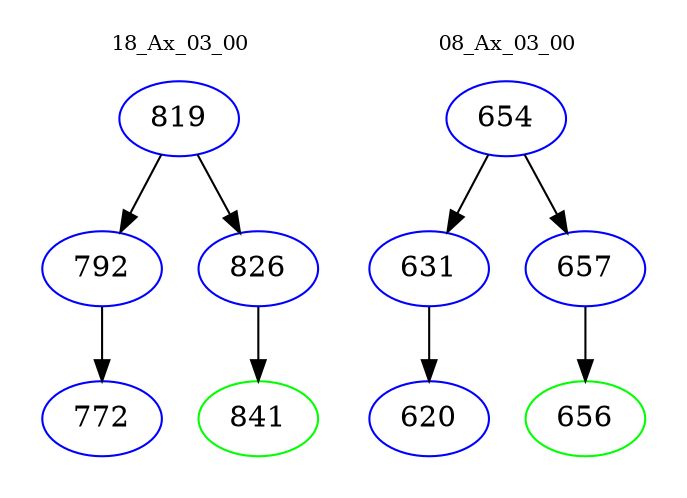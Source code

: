 digraph{
subgraph cluster_0 {
color = white
label = "18_Ax_03_00";
fontsize=10;
T0_819 [label="819", color="blue"]
T0_819 -> T0_792 [color="black"]
T0_792 [label="792", color="blue"]
T0_792 -> T0_772 [color="black"]
T0_772 [label="772", color="blue"]
T0_819 -> T0_826 [color="black"]
T0_826 [label="826", color="blue"]
T0_826 -> T0_841 [color="black"]
T0_841 [label="841", color="green"]
}
subgraph cluster_1 {
color = white
label = "08_Ax_03_00";
fontsize=10;
T1_654 [label="654", color="blue"]
T1_654 -> T1_631 [color="black"]
T1_631 [label="631", color="blue"]
T1_631 -> T1_620 [color="black"]
T1_620 [label="620", color="blue"]
T1_654 -> T1_657 [color="black"]
T1_657 [label="657", color="blue"]
T1_657 -> T1_656 [color="black"]
T1_656 [label="656", color="green"]
}
}
